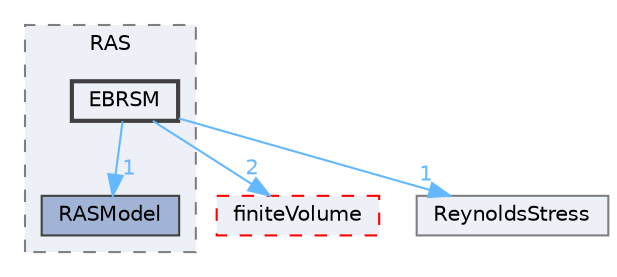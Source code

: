 digraph "src/TurbulenceModels/turbulenceModels/RAS/EBRSM"
{
 // LATEX_PDF_SIZE
  bgcolor="transparent";
  edge [fontname=Helvetica,fontsize=10,labelfontname=Helvetica,labelfontsize=10];
  node [fontname=Helvetica,fontsize=10,shape=box,height=0.2,width=0.4];
  compound=true
  subgraph clusterdir_adfb94148fb30832cafb0debb79458ba {
    graph [ bgcolor="#edf0f7", pencolor="grey50", label="RAS", fontname=Helvetica,fontsize=10 style="filled,dashed", URL="dir_adfb94148fb30832cafb0debb79458ba.html",tooltip=""]
  dir_695988d4b6a6c12df1635b93ccab0d53 [label="RASModel", fillcolor="#a2b4d6", color="grey25", style="filled", URL="dir_695988d4b6a6c12df1635b93ccab0d53.html",tooltip=""];
  dir_85d2f653cba78ba9a0da8d74e7938f7e [label="EBRSM", fillcolor="#edf0f7", color="grey25", style="filled,bold", URL="dir_85d2f653cba78ba9a0da8d74e7938f7e.html",tooltip=""];
  }
  dir_9bd15774b555cf7259a6fa18f99fe99b [label="finiteVolume", fillcolor="#edf0f7", color="red", style="filled,dashed", URL="dir_9bd15774b555cf7259a6fa18f99fe99b.html",tooltip=""];
  dir_a67c08fbd1e754f82bdfbdb2e52c41bb [label="ReynoldsStress", fillcolor="#edf0f7", color="grey50", style="filled", URL="dir_a67c08fbd1e754f82bdfbdb2e52c41bb.html",tooltip=""];
  dir_85d2f653cba78ba9a0da8d74e7938f7e->dir_695988d4b6a6c12df1635b93ccab0d53 [headlabel="1", labeldistance=1.5 headhref="dir_001096_003199.html" href="dir_001096_003199.html" color="steelblue1" fontcolor="steelblue1"];
  dir_85d2f653cba78ba9a0da8d74e7938f7e->dir_9bd15774b555cf7259a6fa18f99fe99b [headlabel="2", labeldistance=1.5 headhref="dir_001096_001387.html" href="dir_001096_001387.html" color="steelblue1" fontcolor="steelblue1"];
  dir_85d2f653cba78ba9a0da8d74e7938f7e->dir_a67c08fbd1e754f82bdfbdb2e52c41bb [headlabel="1", labeldistance=1.5 headhref="dir_001096_003336.html" href="dir_001096_003336.html" color="steelblue1" fontcolor="steelblue1"];
}
